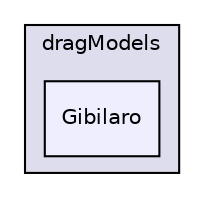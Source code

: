 digraph "applications/solvers/multiphase/twoPhaseEulerFoam/interfacialModels/dragModels/Gibilaro" {
  bgcolor=transparent;
  compound=true
  node [ fontsize="10", fontname="Helvetica"];
  edge [ labelfontsize="10", labelfontname="Helvetica"];
  subgraph clusterdir_c58268a9b7712e9928f15c977fe2c49e {
    graph [ bgcolor="#ddddee", pencolor="black", label="dragModels" fontname="Helvetica", fontsize="10", URL="dir_c58268a9b7712e9928f15c977fe2c49e.html"]
  dir_b563969059263a38c215c0448bf81d6e [shape=box, label="Gibilaro", style="filled", fillcolor="#eeeeff", pencolor="black", URL="dir_b563969059263a38c215c0448bf81d6e.html"];
  }
}
